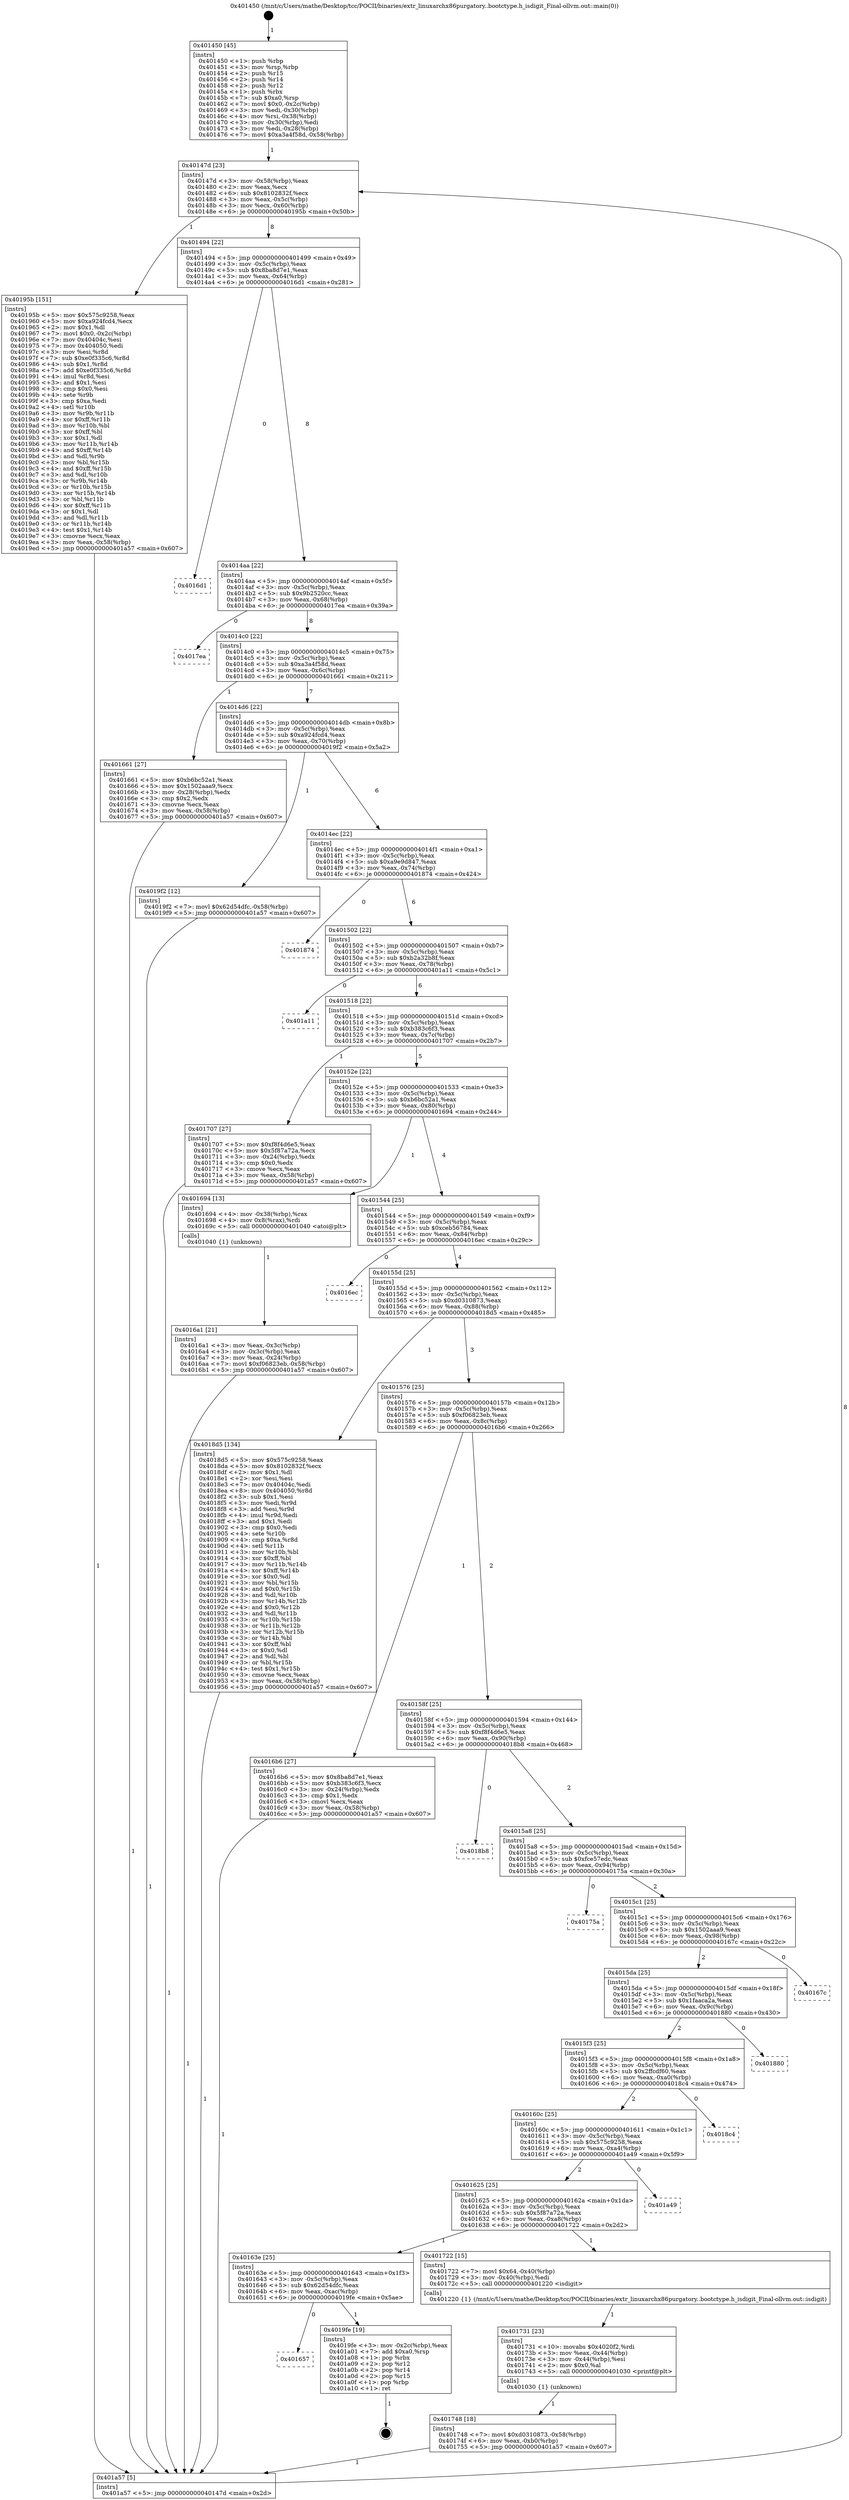 digraph "0x401450" {
  label = "0x401450 (/mnt/c/Users/mathe/Desktop/tcc/POCII/binaries/extr_linuxarchx86purgatory..bootctype.h_isdigit_Final-ollvm.out::main(0))"
  labelloc = "t"
  node[shape=record]

  Entry [label="",width=0.3,height=0.3,shape=circle,fillcolor=black,style=filled]
  "0x40147d" [label="{
     0x40147d [23]\l
     | [instrs]\l
     &nbsp;&nbsp;0x40147d \<+3\>: mov -0x58(%rbp),%eax\l
     &nbsp;&nbsp;0x401480 \<+2\>: mov %eax,%ecx\l
     &nbsp;&nbsp;0x401482 \<+6\>: sub $0x8102832f,%ecx\l
     &nbsp;&nbsp;0x401488 \<+3\>: mov %eax,-0x5c(%rbp)\l
     &nbsp;&nbsp;0x40148b \<+3\>: mov %ecx,-0x60(%rbp)\l
     &nbsp;&nbsp;0x40148e \<+6\>: je 000000000040195b \<main+0x50b\>\l
  }"]
  "0x40195b" [label="{
     0x40195b [151]\l
     | [instrs]\l
     &nbsp;&nbsp;0x40195b \<+5\>: mov $0x575c9258,%eax\l
     &nbsp;&nbsp;0x401960 \<+5\>: mov $0xa924fcd4,%ecx\l
     &nbsp;&nbsp;0x401965 \<+2\>: mov $0x1,%dl\l
     &nbsp;&nbsp;0x401967 \<+7\>: movl $0x0,-0x2c(%rbp)\l
     &nbsp;&nbsp;0x40196e \<+7\>: mov 0x40404c,%esi\l
     &nbsp;&nbsp;0x401975 \<+7\>: mov 0x404050,%edi\l
     &nbsp;&nbsp;0x40197c \<+3\>: mov %esi,%r8d\l
     &nbsp;&nbsp;0x40197f \<+7\>: sub $0xe0f335c6,%r8d\l
     &nbsp;&nbsp;0x401986 \<+4\>: sub $0x1,%r8d\l
     &nbsp;&nbsp;0x40198a \<+7\>: add $0xe0f335c6,%r8d\l
     &nbsp;&nbsp;0x401991 \<+4\>: imul %r8d,%esi\l
     &nbsp;&nbsp;0x401995 \<+3\>: and $0x1,%esi\l
     &nbsp;&nbsp;0x401998 \<+3\>: cmp $0x0,%esi\l
     &nbsp;&nbsp;0x40199b \<+4\>: sete %r9b\l
     &nbsp;&nbsp;0x40199f \<+3\>: cmp $0xa,%edi\l
     &nbsp;&nbsp;0x4019a2 \<+4\>: setl %r10b\l
     &nbsp;&nbsp;0x4019a6 \<+3\>: mov %r9b,%r11b\l
     &nbsp;&nbsp;0x4019a9 \<+4\>: xor $0xff,%r11b\l
     &nbsp;&nbsp;0x4019ad \<+3\>: mov %r10b,%bl\l
     &nbsp;&nbsp;0x4019b0 \<+3\>: xor $0xff,%bl\l
     &nbsp;&nbsp;0x4019b3 \<+3\>: xor $0x1,%dl\l
     &nbsp;&nbsp;0x4019b6 \<+3\>: mov %r11b,%r14b\l
     &nbsp;&nbsp;0x4019b9 \<+4\>: and $0xff,%r14b\l
     &nbsp;&nbsp;0x4019bd \<+3\>: and %dl,%r9b\l
     &nbsp;&nbsp;0x4019c0 \<+3\>: mov %bl,%r15b\l
     &nbsp;&nbsp;0x4019c3 \<+4\>: and $0xff,%r15b\l
     &nbsp;&nbsp;0x4019c7 \<+3\>: and %dl,%r10b\l
     &nbsp;&nbsp;0x4019ca \<+3\>: or %r9b,%r14b\l
     &nbsp;&nbsp;0x4019cd \<+3\>: or %r10b,%r15b\l
     &nbsp;&nbsp;0x4019d0 \<+3\>: xor %r15b,%r14b\l
     &nbsp;&nbsp;0x4019d3 \<+3\>: or %bl,%r11b\l
     &nbsp;&nbsp;0x4019d6 \<+4\>: xor $0xff,%r11b\l
     &nbsp;&nbsp;0x4019da \<+3\>: or $0x1,%dl\l
     &nbsp;&nbsp;0x4019dd \<+3\>: and %dl,%r11b\l
     &nbsp;&nbsp;0x4019e0 \<+3\>: or %r11b,%r14b\l
     &nbsp;&nbsp;0x4019e3 \<+4\>: test $0x1,%r14b\l
     &nbsp;&nbsp;0x4019e7 \<+3\>: cmovne %ecx,%eax\l
     &nbsp;&nbsp;0x4019ea \<+3\>: mov %eax,-0x58(%rbp)\l
     &nbsp;&nbsp;0x4019ed \<+5\>: jmp 0000000000401a57 \<main+0x607\>\l
  }"]
  "0x401494" [label="{
     0x401494 [22]\l
     | [instrs]\l
     &nbsp;&nbsp;0x401494 \<+5\>: jmp 0000000000401499 \<main+0x49\>\l
     &nbsp;&nbsp;0x401499 \<+3\>: mov -0x5c(%rbp),%eax\l
     &nbsp;&nbsp;0x40149c \<+5\>: sub $0x8ba8d7e1,%eax\l
     &nbsp;&nbsp;0x4014a1 \<+3\>: mov %eax,-0x64(%rbp)\l
     &nbsp;&nbsp;0x4014a4 \<+6\>: je 00000000004016d1 \<main+0x281\>\l
  }"]
  Exit [label="",width=0.3,height=0.3,shape=circle,fillcolor=black,style=filled,peripheries=2]
  "0x4016d1" [label="{
     0x4016d1\l
  }", style=dashed]
  "0x4014aa" [label="{
     0x4014aa [22]\l
     | [instrs]\l
     &nbsp;&nbsp;0x4014aa \<+5\>: jmp 00000000004014af \<main+0x5f\>\l
     &nbsp;&nbsp;0x4014af \<+3\>: mov -0x5c(%rbp),%eax\l
     &nbsp;&nbsp;0x4014b2 \<+5\>: sub $0x9b2520cc,%eax\l
     &nbsp;&nbsp;0x4014b7 \<+3\>: mov %eax,-0x68(%rbp)\l
     &nbsp;&nbsp;0x4014ba \<+6\>: je 00000000004017ea \<main+0x39a\>\l
  }"]
  "0x401657" [label="{
     0x401657\l
  }", style=dashed]
  "0x4017ea" [label="{
     0x4017ea\l
  }", style=dashed]
  "0x4014c0" [label="{
     0x4014c0 [22]\l
     | [instrs]\l
     &nbsp;&nbsp;0x4014c0 \<+5\>: jmp 00000000004014c5 \<main+0x75\>\l
     &nbsp;&nbsp;0x4014c5 \<+3\>: mov -0x5c(%rbp),%eax\l
     &nbsp;&nbsp;0x4014c8 \<+5\>: sub $0xa3a4f58d,%eax\l
     &nbsp;&nbsp;0x4014cd \<+3\>: mov %eax,-0x6c(%rbp)\l
     &nbsp;&nbsp;0x4014d0 \<+6\>: je 0000000000401661 \<main+0x211\>\l
  }"]
  "0x4019fe" [label="{
     0x4019fe [19]\l
     | [instrs]\l
     &nbsp;&nbsp;0x4019fe \<+3\>: mov -0x2c(%rbp),%eax\l
     &nbsp;&nbsp;0x401a01 \<+7\>: add $0xa0,%rsp\l
     &nbsp;&nbsp;0x401a08 \<+1\>: pop %rbx\l
     &nbsp;&nbsp;0x401a09 \<+2\>: pop %r12\l
     &nbsp;&nbsp;0x401a0b \<+2\>: pop %r14\l
     &nbsp;&nbsp;0x401a0d \<+2\>: pop %r15\l
     &nbsp;&nbsp;0x401a0f \<+1\>: pop %rbp\l
     &nbsp;&nbsp;0x401a10 \<+1\>: ret\l
  }"]
  "0x401661" [label="{
     0x401661 [27]\l
     | [instrs]\l
     &nbsp;&nbsp;0x401661 \<+5\>: mov $0xb6bc52a1,%eax\l
     &nbsp;&nbsp;0x401666 \<+5\>: mov $0x1502aaa9,%ecx\l
     &nbsp;&nbsp;0x40166b \<+3\>: mov -0x28(%rbp),%edx\l
     &nbsp;&nbsp;0x40166e \<+3\>: cmp $0x2,%edx\l
     &nbsp;&nbsp;0x401671 \<+3\>: cmovne %ecx,%eax\l
     &nbsp;&nbsp;0x401674 \<+3\>: mov %eax,-0x58(%rbp)\l
     &nbsp;&nbsp;0x401677 \<+5\>: jmp 0000000000401a57 \<main+0x607\>\l
  }"]
  "0x4014d6" [label="{
     0x4014d6 [22]\l
     | [instrs]\l
     &nbsp;&nbsp;0x4014d6 \<+5\>: jmp 00000000004014db \<main+0x8b\>\l
     &nbsp;&nbsp;0x4014db \<+3\>: mov -0x5c(%rbp),%eax\l
     &nbsp;&nbsp;0x4014de \<+5\>: sub $0xa924fcd4,%eax\l
     &nbsp;&nbsp;0x4014e3 \<+3\>: mov %eax,-0x70(%rbp)\l
     &nbsp;&nbsp;0x4014e6 \<+6\>: je 00000000004019f2 \<main+0x5a2\>\l
  }"]
  "0x401a57" [label="{
     0x401a57 [5]\l
     | [instrs]\l
     &nbsp;&nbsp;0x401a57 \<+5\>: jmp 000000000040147d \<main+0x2d\>\l
  }"]
  "0x401450" [label="{
     0x401450 [45]\l
     | [instrs]\l
     &nbsp;&nbsp;0x401450 \<+1\>: push %rbp\l
     &nbsp;&nbsp;0x401451 \<+3\>: mov %rsp,%rbp\l
     &nbsp;&nbsp;0x401454 \<+2\>: push %r15\l
     &nbsp;&nbsp;0x401456 \<+2\>: push %r14\l
     &nbsp;&nbsp;0x401458 \<+2\>: push %r12\l
     &nbsp;&nbsp;0x40145a \<+1\>: push %rbx\l
     &nbsp;&nbsp;0x40145b \<+7\>: sub $0xa0,%rsp\l
     &nbsp;&nbsp;0x401462 \<+7\>: movl $0x0,-0x2c(%rbp)\l
     &nbsp;&nbsp;0x401469 \<+3\>: mov %edi,-0x30(%rbp)\l
     &nbsp;&nbsp;0x40146c \<+4\>: mov %rsi,-0x38(%rbp)\l
     &nbsp;&nbsp;0x401470 \<+3\>: mov -0x30(%rbp),%edi\l
     &nbsp;&nbsp;0x401473 \<+3\>: mov %edi,-0x28(%rbp)\l
     &nbsp;&nbsp;0x401476 \<+7\>: movl $0xa3a4f58d,-0x58(%rbp)\l
  }"]
  "0x401748" [label="{
     0x401748 [18]\l
     | [instrs]\l
     &nbsp;&nbsp;0x401748 \<+7\>: movl $0xd0310873,-0x58(%rbp)\l
     &nbsp;&nbsp;0x40174f \<+6\>: mov %eax,-0xb0(%rbp)\l
     &nbsp;&nbsp;0x401755 \<+5\>: jmp 0000000000401a57 \<main+0x607\>\l
  }"]
  "0x4019f2" [label="{
     0x4019f2 [12]\l
     | [instrs]\l
     &nbsp;&nbsp;0x4019f2 \<+7\>: movl $0x62d54dfc,-0x58(%rbp)\l
     &nbsp;&nbsp;0x4019f9 \<+5\>: jmp 0000000000401a57 \<main+0x607\>\l
  }"]
  "0x4014ec" [label="{
     0x4014ec [22]\l
     | [instrs]\l
     &nbsp;&nbsp;0x4014ec \<+5\>: jmp 00000000004014f1 \<main+0xa1\>\l
     &nbsp;&nbsp;0x4014f1 \<+3\>: mov -0x5c(%rbp),%eax\l
     &nbsp;&nbsp;0x4014f4 \<+5\>: sub $0xa9e9d847,%eax\l
     &nbsp;&nbsp;0x4014f9 \<+3\>: mov %eax,-0x74(%rbp)\l
     &nbsp;&nbsp;0x4014fc \<+6\>: je 0000000000401874 \<main+0x424\>\l
  }"]
  "0x401731" [label="{
     0x401731 [23]\l
     | [instrs]\l
     &nbsp;&nbsp;0x401731 \<+10\>: movabs $0x4020f2,%rdi\l
     &nbsp;&nbsp;0x40173b \<+3\>: mov %eax,-0x44(%rbp)\l
     &nbsp;&nbsp;0x40173e \<+3\>: mov -0x44(%rbp),%esi\l
     &nbsp;&nbsp;0x401741 \<+2\>: mov $0x0,%al\l
     &nbsp;&nbsp;0x401743 \<+5\>: call 0000000000401030 \<printf@plt\>\l
     | [calls]\l
     &nbsp;&nbsp;0x401030 \{1\} (unknown)\l
  }"]
  "0x401874" [label="{
     0x401874\l
  }", style=dashed]
  "0x401502" [label="{
     0x401502 [22]\l
     | [instrs]\l
     &nbsp;&nbsp;0x401502 \<+5\>: jmp 0000000000401507 \<main+0xb7\>\l
     &nbsp;&nbsp;0x401507 \<+3\>: mov -0x5c(%rbp),%eax\l
     &nbsp;&nbsp;0x40150a \<+5\>: sub $0xb2a32b8f,%eax\l
     &nbsp;&nbsp;0x40150f \<+3\>: mov %eax,-0x78(%rbp)\l
     &nbsp;&nbsp;0x401512 \<+6\>: je 0000000000401a11 \<main+0x5c1\>\l
  }"]
  "0x40163e" [label="{
     0x40163e [25]\l
     | [instrs]\l
     &nbsp;&nbsp;0x40163e \<+5\>: jmp 0000000000401643 \<main+0x1f3\>\l
     &nbsp;&nbsp;0x401643 \<+3\>: mov -0x5c(%rbp),%eax\l
     &nbsp;&nbsp;0x401646 \<+5\>: sub $0x62d54dfc,%eax\l
     &nbsp;&nbsp;0x40164b \<+6\>: mov %eax,-0xac(%rbp)\l
     &nbsp;&nbsp;0x401651 \<+6\>: je 00000000004019fe \<main+0x5ae\>\l
  }"]
  "0x401a11" [label="{
     0x401a11\l
  }", style=dashed]
  "0x401518" [label="{
     0x401518 [22]\l
     | [instrs]\l
     &nbsp;&nbsp;0x401518 \<+5\>: jmp 000000000040151d \<main+0xcd\>\l
     &nbsp;&nbsp;0x40151d \<+3\>: mov -0x5c(%rbp),%eax\l
     &nbsp;&nbsp;0x401520 \<+5\>: sub $0xb383c6f3,%eax\l
     &nbsp;&nbsp;0x401525 \<+3\>: mov %eax,-0x7c(%rbp)\l
     &nbsp;&nbsp;0x401528 \<+6\>: je 0000000000401707 \<main+0x2b7\>\l
  }"]
  "0x401722" [label="{
     0x401722 [15]\l
     | [instrs]\l
     &nbsp;&nbsp;0x401722 \<+7\>: movl $0x64,-0x40(%rbp)\l
     &nbsp;&nbsp;0x401729 \<+3\>: mov -0x40(%rbp),%edi\l
     &nbsp;&nbsp;0x40172c \<+5\>: call 0000000000401220 \<isdigit\>\l
     | [calls]\l
     &nbsp;&nbsp;0x401220 \{1\} (/mnt/c/Users/mathe/Desktop/tcc/POCII/binaries/extr_linuxarchx86purgatory..bootctype.h_isdigit_Final-ollvm.out::isdigit)\l
  }"]
  "0x401707" [label="{
     0x401707 [27]\l
     | [instrs]\l
     &nbsp;&nbsp;0x401707 \<+5\>: mov $0xf8f4d6e5,%eax\l
     &nbsp;&nbsp;0x40170c \<+5\>: mov $0x5f87a72a,%ecx\l
     &nbsp;&nbsp;0x401711 \<+3\>: mov -0x24(%rbp),%edx\l
     &nbsp;&nbsp;0x401714 \<+3\>: cmp $0x0,%edx\l
     &nbsp;&nbsp;0x401717 \<+3\>: cmove %ecx,%eax\l
     &nbsp;&nbsp;0x40171a \<+3\>: mov %eax,-0x58(%rbp)\l
     &nbsp;&nbsp;0x40171d \<+5\>: jmp 0000000000401a57 \<main+0x607\>\l
  }"]
  "0x40152e" [label="{
     0x40152e [22]\l
     | [instrs]\l
     &nbsp;&nbsp;0x40152e \<+5\>: jmp 0000000000401533 \<main+0xe3\>\l
     &nbsp;&nbsp;0x401533 \<+3\>: mov -0x5c(%rbp),%eax\l
     &nbsp;&nbsp;0x401536 \<+5\>: sub $0xb6bc52a1,%eax\l
     &nbsp;&nbsp;0x40153b \<+3\>: mov %eax,-0x80(%rbp)\l
     &nbsp;&nbsp;0x40153e \<+6\>: je 0000000000401694 \<main+0x244\>\l
  }"]
  "0x401625" [label="{
     0x401625 [25]\l
     | [instrs]\l
     &nbsp;&nbsp;0x401625 \<+5\>: jmp 000000000040162a \<main+0x1da\>\l
     &nbsp;&nbsp;0x40162a \<+3\>: mov -0x5c(%rbp),%eax\l
     &nbsp;&nbsp;0x40162d \<+5\>: sub $0x5f87a72a,%eax\l
     &nbsp;&nbsp;0x401632 \<+6\>: mov %eax,-0xa8(%rbp)\l
     &nbsp;&nbsp;0x401638 \<+6\>: je 0000000000401722 \<main+0x2d2\>\l
  }"]
  "0x401694" [label="{
     0x401694 [13]\l
     | [instrs]\l
     &nbsp;&nbsp;0x401694 \<+4\>: mov -0x38(%rbp),%rax\l
     &nbsp;&nbsp;0x401698 \<+4\>: mov 0x8(%rax),%rdi\l
     &nbsp;&nbsp;0x40169c \<+5\>: call 0000000000401040 \<atoi@plt\>\l
     | [calls]\l
     &nbsp;&nbsp;0x401040 \{1\} (unknown)\l
  }"]
  "0x401544" [label="{
     0x401544 [25]\l
     | [instrs]\l
     &nbsp;&nbsp;0x401544 \<+5\>: jmp 0000000000401549 \<main+0xf9\>\l
     &nbsp;&nbsp;0x401549 \<+3\>: mov -0x5c(%rbp),%eax\l
     &nbsp;&nbsp;0x40154c \<+5\>: sub $0xceb56784,%eax\l
     &nbsp;&nbsp;0x401551 \<+6\>: mov %eax,-0x84(%rbp)\l
     &nbsp;&nbsp;0x401557 \<+6\>: je 00000000004016ec \<main+0x29c\>\l
  }"]
  "0x4016a1" [label="{
     0x4016a1 [21]\l
     | [instrs]\l
     &nbsp;&nbsp;0x4016a1 \<+3\>: mov %eax,-0x3c(%rbp)\l
     &nbsp;&nbsp;0x4016a4 \<+3\>: mov -0x3c(%rbp),%eax\l
     &nbsp;&nbsp;0x4016a7 \<+3\>: mov %eax,-0x24(%rbp)\l
     &nbsp;&nbsp;0x4016aa \<+7\>: movl $0xf06823eb,-0x58(%rbp)\l
     &nbsp;&nbsp;0x4016b1 \<+5\>: jmp 0000000000401a57 \<main+0x607\>\l
  }"]
  "0x401a49" [label="{
     0x401a49\l
  }", style=dashed]
  "0x4016ec" [label="{
     0x4016ec\l
  }", style=dashed]
  "0x40155d" [label="{
     0x40155d [25]\l
     | [instrs]\l
     &nbsp;&nbsp;0x40155d \<+5\>: jmp 0000000000401562 \<main+0x112\>\l
     &nbsp;&nbsp;0x401562 \<+3\>: mov -0x5c(%rbp),%eax\l
     &nbsp;&nbsp;0x401565 \<+5\>: sub $0xd0310873,%eax\l
     &nbsp;&nbsp;0x40156a \<+6\>: mov %eax,-0x88(%rbp)\l
     &nbsp;&nbsp;0x401570 \<+6\>: je 00000000004018d5 \<main+0x485\>\l
  }"]
  "0x40160c" [label="{
     0x40160c [25]\l
     | [instrs]\l
     &nbsp;&nbsp;0x40160c \<+5\>: jmp 0000000000401611 \<main+0x1c1\>\l
     &nbsp;&nbsp;0x401611 \<+3\>: mov -0x5c(%rbp),%eax\l
     &nbsp;&nbsp;0x401614 \<+5\>: sub $0x575c9258,%eax\l
     &nbsp;&nbsp;0x401619 \<+6\>: mov %eax,-0xa4(%rbp)\l
     &nbsp;&nbsp;0x40161f \<+6\>: je 0000000000401a49 \<main+0x5f9\>\l
  }"]
  "0x4018d5" [label="{
     0x4018d5 [134]\l
     | [instrs]\l
     &nbsp;&nbsp;0x4018d5 \<+5\>: mov $0x575c9258,%eax\l
     &nbsp;&nbsp;0x4018da \<+5\>: mov $0x8102832f,%ecx\l
     &nbsp;&nbsp;0x4018df \<+2\>: mov $0x1,%dl\l
     &nbsp;&nbsp;0x4018e1 \<+2\>: xor %esi,%esi\l
     &nbsp;&nbsp;0x4018e3 \<+7\>: mov 0x40404c,%edi\l
     &nbsp;&nbsp;0x4018ea \<+8\>: mov 0x404050,%r8d\l
     &nbsp;&nbsp;0x4018f2 \<+3\>: sub $0x1,%esi\l
     &nbsp;&nbsp;0x4018f5 \<+3\>: mov %edi,%r9d\l
     &nbsp;&nbsp;0x4018f8 \<+3\>: add %esi,%r9d\l
     &nbsp;&nbsp;0x4018fb \<+4\>: imul %r9d,%edi\l
     &nbsp;&nbsp;0x4018ff \<+3\>: and $0x1,%edi\l
     &nbsp;&nbsp;0x401902 \<+3\>: cmp $0x0,%edi\l
     &nbsp;&nbsp;0x401905 \<+4\>: sete %r10b\l
     &nbsp;&nbsp;0x401909 \<+4\>: cmp $0xa,%r8d\l
     &nbsp;&nbsp;0x40190d \<+4\>: setl %r11b\l
     &nbsp;&nbsp;0x401911 \<+3\>: mov %r10b,%bl\l
     &nbsp;&nbsp;0x401914 \<+3\>: xor $0xff,%bl\l
     &nbsp;&nbsp;0x401917 \<+3\>: mov %r11b,%r14b\l
     &nbsp;&nbsp;0x40191a \<+4\>: xor $0xff,%r14b\l
     &nbsp;&nbsp;0x40191e \<+3\>: xor $0x0,%dl\l
     &nbsp;&nbsp;0x401921 \<+3\>: mov %bl,%r15b\l
     &nbsp;&nbsp;0x401924 \<+4\>: and $0x0,%r15b\l
     &nbsp;&nbsp;0x401928 \<+3\>: and %dl,%r10b\l
     &nbsp;&nbsp;0x40192b \<+3\>: mov %r14b,%r12b\l
     &nbsp;&nbsp;0x40192e \<+4\>: and $0x0,%r12b\l
     &nbsp;&nbsp;0x401932 \<+3\>: and %dl,%r11b\l
     &nbsp;&nbsp;0x401935 \<+3\>: or %r10b,%r15b\l
     &nbsp;&nbsp;0x401938 \<+3\>: or %r11b,%r12b\l
     &nbsp;&nbsp;0x40193b \<+3\>: xor %r12b,%r15b\l
     &nbsp;&nbsp;0x40193e \<+3\>: or %r14b,%bl\l
     &nbsp;&nbsp;0x401941 \<+3\>: xor $0xff,%bl\l
     &nbsp;&nbsp;0x401944 \<+3\>: or $0x0,%dl\l
     &nbsp;&nbsp;0x401947 \<+2\>: and %dl,%bl\l
     &nbsp;&nbsp;0x401949 \<+3\>: or %bl,%r15b\l
     &nbsp;&nbsp;0x40194c \<+4\>: test $0x1,%r15b\l
     &nbsp;&nbsp;0x401950 \<+3\>: cmovne %ecx,%eax\l
     &nbsp;&nbsp;0x401953 \<+3\>: mov %eax,-0x58(%rbp)\l
     &nbsp;&nbsp;0x401956 \<+5\>: jmp 0000000000401a57 \<main+0x607\>\l
  }"]
  "0x401576" [label="{
     0x401576 [25]\l
     | [instrs]\l
     &nbsp;&nbsp;0x401576 \<+5\>: jmp 000000000040157b \<main+0x12b\>\l
     &nbsp;&nbsp;0x40157b \<+3\>: mov -0x5c(%rbp),%eax\l
     &nbsp;&nbsp;0x40157e \<+5\>: sub $0xf06823eb,%eax\l
     &nbsp;&nbsp;0x401583 \<+6\>: mov %eax,-0x8c(%rbp)\l
     &nbsp;&nbsp;0x401589 \<+6\>: je 00000000004016b6 \<main+0x266\>\l
  }"]
  "0x4018c4" [label="{
     0x4018c4\l
  }", style=dashed]
  "0x4016b6" [label="{
     0x4016b6 [27]\l
     | [instrs]\l
     &nbsp;&nbsp;0x4016b6 \<+5\>: mov $0x8ba8d7e1,%eax\l
     &nbsp;&nbsp;0x4016bb \<+5\>: mov $0xb383c6f3,%ecx\l
     &nbsp;&nbsp;0x4016c0 \<+3\>: mov -0x24(%rbp),%edx\l
     &nbsp;&nbsp;0x4016c3 \<+3\>: cmp $0x1,%edx\l
     &nbsp;&nbsp;0x4016c6 \<+3\>: cmovl %ecx,%eax\l
     &nbsp;&nbsp;0x4016c9 \<+3\>: mov %eax,-0x58(%rbp)\l
     &nbsp;&nbsp;0x4016cc \<+5\>: jmp 0000000000401a57 \<main+0x607\>\l
  }"]
  "0x40158f" [label="{
     0x40158f [25]\l
     | [instrs]\l
     &nbsp;&nbsp;0x40158f \<+5\>: jmp 0000000000401594 \<main+0x144\>\l
     &nbsp;&nbsp;0x401594 \<+3\>: mov -0x5c(%rbp),%eax\l
     &nbsp;&nbsp;0x401597 \<+5\>: sub $0xf8f4d6e5,%eax\l
     &nbsp;&nbsp;0x40159c \<+6\>: mov %eax,-0x90(%rbp)\l
     &nbsp;&nbsp;0x4015a2 \<+6\>: je 00000000004018b8 \<main+0x468\>\l
  }"]
  "0x4015f3" [label="{
     0x4015f3 [25]\l
     | [instrs]\l
     &nbsp;&nbsp;0x4015f3 \<+5\>: jmp 00000000004015f8 \<main+0x1a8\>\l
     &nbsp;&nbsp;0x4015f8 \<+3\>: mov -0x5c(%rbp),%eax\l
     &nbsp;&nbsp;0x4015fb \<+5\>: sub $0x2ffcdf60,%eax\l
     &nbsp;&nbsp;0x401600 \<+6\>: mov %eax,-0xa0(%rbp)\l
     &nbsp;&nbsp;0x401606 \<+6\>: je 00000000004018c4 \<main+0x474\>\l
  }"]
  "0x4018b8" [label="{
     0x4018b8\l
  }", style=dashed]
  "0x4015a8" [label="{
     0x4015a8 [25]\l
     | [instrs]\l
     &nbsp;&nbsp;0x4015a8 \<+5\>: jmp 00000000004015ad \<main+0x15d\>\l
     &nbsp;&nbsp;0x4015ad \<+3\>: mov -0x5c(%rbp),%eax\l
     &nbsp;&nbsp;0x4015b0 \<+5\>: sub $0xfce57edc,%eax\l
     &nbsp;&nbsp;0x4015b5 \<+6\>: mov %eax,-0x94(%rbp)\l
     &nbsp;&nbsp;0x4015bb \<+6\>: je 000000000040175a \<main+0x30a\>\l
  }"]
  "0x401880" [label="{
     0x401880\l
  }", style=dashed]
  "0x40175a" [label="{
     0x40175a\l
  }", style=dashed]
  "0x4015c1" [label="{
     0x4015c1 [25]\l
     | [instrs]\l
     &nbsp;&nbsp;0x4015c1 \<+5\>: jmp 00000000004015c6 \<main+0x176\>\l
     &nbsp;&nbsp;0x4015c6 \<+3\>: mov -0x5c(%rbp),%eax\l
     &nbsp;&nbsp;0x4015c9 \<+5\>: sub $0x1502aaa9,%eax\l
     &nbsp;&nbsp;0x4015ce \<+6\>: mov %eax,-0x98(%rbp)\l
     &nbsp;&nbsp;0x4015d4 \<+6\>: je 000000000040167c \<main+0x22c\>\l
  }"]
  "0x4015da" [label="{
     0x4015da [25]\l
     | [instrs]\l
     &nbsp;&nbsp;0x4015da \<+5\>: jmp 00000000004015df \<main+0x18f\>\l
     &nbsp;&nbsp;0x4015df \<+3\>: mov -0x5c(%rbp),%eax\l
     &nbsp;&nbsp;0x4015e2 \<+5\>: sub $0x1faaca2a,%eax\l
     &nbsp;&nbsp;0x4015e7 \<+6\>: mov %eax,-0x9c(%rbp)\l
     &nbsp;&nbsp;0x4015ed \<+6\>: je 0000000000401880 \<main+0x430\>\l
  }"]
  "0x40167c" [label="{
     0x40167c\l
  }", style=dashed]
  Entry -> "0x401450" [label=" 1"]
  "0x40147d" -> "0x40195b" [label=" 1"]
  "0x40147d" -> "0x401494" [label=" 8"]
  "0x4019fe" -> Exit [label=" 1"]
  "0x401494" -> "0x4016d1" [label=" 0"]
  "0x401494" -> "0x4014aa" [label=" 8"]
  "0x40163e" -> "0x401657" [label=" 0"]
  "0x4014aa" -> "0x4017ea" [label=" 0"]
  "0x4014aa" -> "0x4014c0" [label=" 8"]
  "0x40163e" -> "0x4019fe" [label=" 1"]
  "0x4014c0" -> "0x401661" [label=" 1"]
  "0x4014c0" -> "0x4014d6" [label=" 7"]
  "0x401661" -> "0x401a57" [label=" 1"]
  "0x401450" -> "0x40147d" [label=" 1"]
  "0x401a57" -> "0x40147d" [label=" 8"]
  "0x4019f2" -> "0x401a57" [label=" 1"]
  "0x4014d6" -> "0x4019f2" [label=" 1"]
  "0x4014d6" -> "0x4014ec" [label=" 6"]
  "0x40195b" -> "0x401a57" [label=" 1"]
  "0x4014ec" -> "0x401874" [label=" 0"]
  "0x4014ec" -> "0x401502" [label=" 6"]
  "0x4018d5" -> "0x401a57" [label=" 1"]
  "0x401502" -> "0x401a11" [label=" 0"]
  "0x401502" -> "0x401518" [label=" 6"]
  "0x401748" -> "0x401a57" [label=" 1"]
  "0x401518" -> "0x401707" [label=" 1"]
  "0x401518" -> "0x40152e" [label=" 5"]
  "0x401731" -> "0x401748" [label=" 1"]
  "0x40152e" -> "0x401694" [label=" 1"]
  "0x40152e" -> "0x401544" [label=" 4"]
  "0x401694" -> "0x4016a1" [label=" 1"]
  "0x4016a1" -> "0x401a57" [label=" 1"]
  "0x401625" -> "0x40163e" [label=" 1"]
  "0x401544" -> "0x4016ec" [label=" 0"]
  "0x401544" -> "0x40155d" [label=" 4"]
  "0x401625" -> "0x401722" [label=" 1"]
  "0x40155d" -> "0x4018d5" [label=" 1"]
  "0x40155d" -> "0x401576" [label=" 3"]
  "0x40160c" -> "0x401625" [label=" 2"]
  "0x401576" -> "0x4016b6" [label=" 1"]
  "0x401576" -> "0x40158f" [label=" 2"]
  "0x4016b6" -> "0x401a57" [label=" 1"]
  "0x401707" -> "0x401a57" [label=" 1"]
  "0x40160c" -> "0x401a49" [label=" 0"]
  "0x40158f" -> "0x4018b8" [label=" 0"]
  "0x40158f" -> "0x4015a8" [label=" 2"]
  "0x4015f3" -> "0x40160c" [label=" 2"]
  "0x4015a8" -> "0x40175a" [label=" 0"]
  "0x4015a8" -> "0x4015c1" [label=" 2"]
  "0x4015f3" -> "0x4018c4" [label=" 0"]
  "0x4015c1" -> "0x40167c" [label=" 0"]
  "0x4015c1" -> "0x4015da" [label=" 2"]
  "0x401722" -> "0x401731" [label=" 1"]
  "0x4015da" -> "0x401880" [label=" 0"]
  "0x4015da" -> "0x4015f3" [label=" 2"]
}
